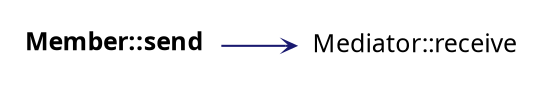 digraph "Member::send"
{
 // INTERACTIVE_SVG=YES
 // LATEX_PDF_SIZE
  graph [];
  edge [fontname=Ubuntu labelfontsize=10 arrowhead=open arrowtail=open arrowsize=0.5];
  node [fontname=Ubuntu fontsize=12 shape=plaintext];
  rankdir="LR";
  Node1 [label=<<b>Member::send</b>> tooltip=" " ];
  Node1 -> Node2 [color="midnightblue"style="solid"];
  Node2 [label="Mediator::receive" URL="$structMediator.html#addf75875c907f9c653022e569b039b46" tooltip=" " ];
}
